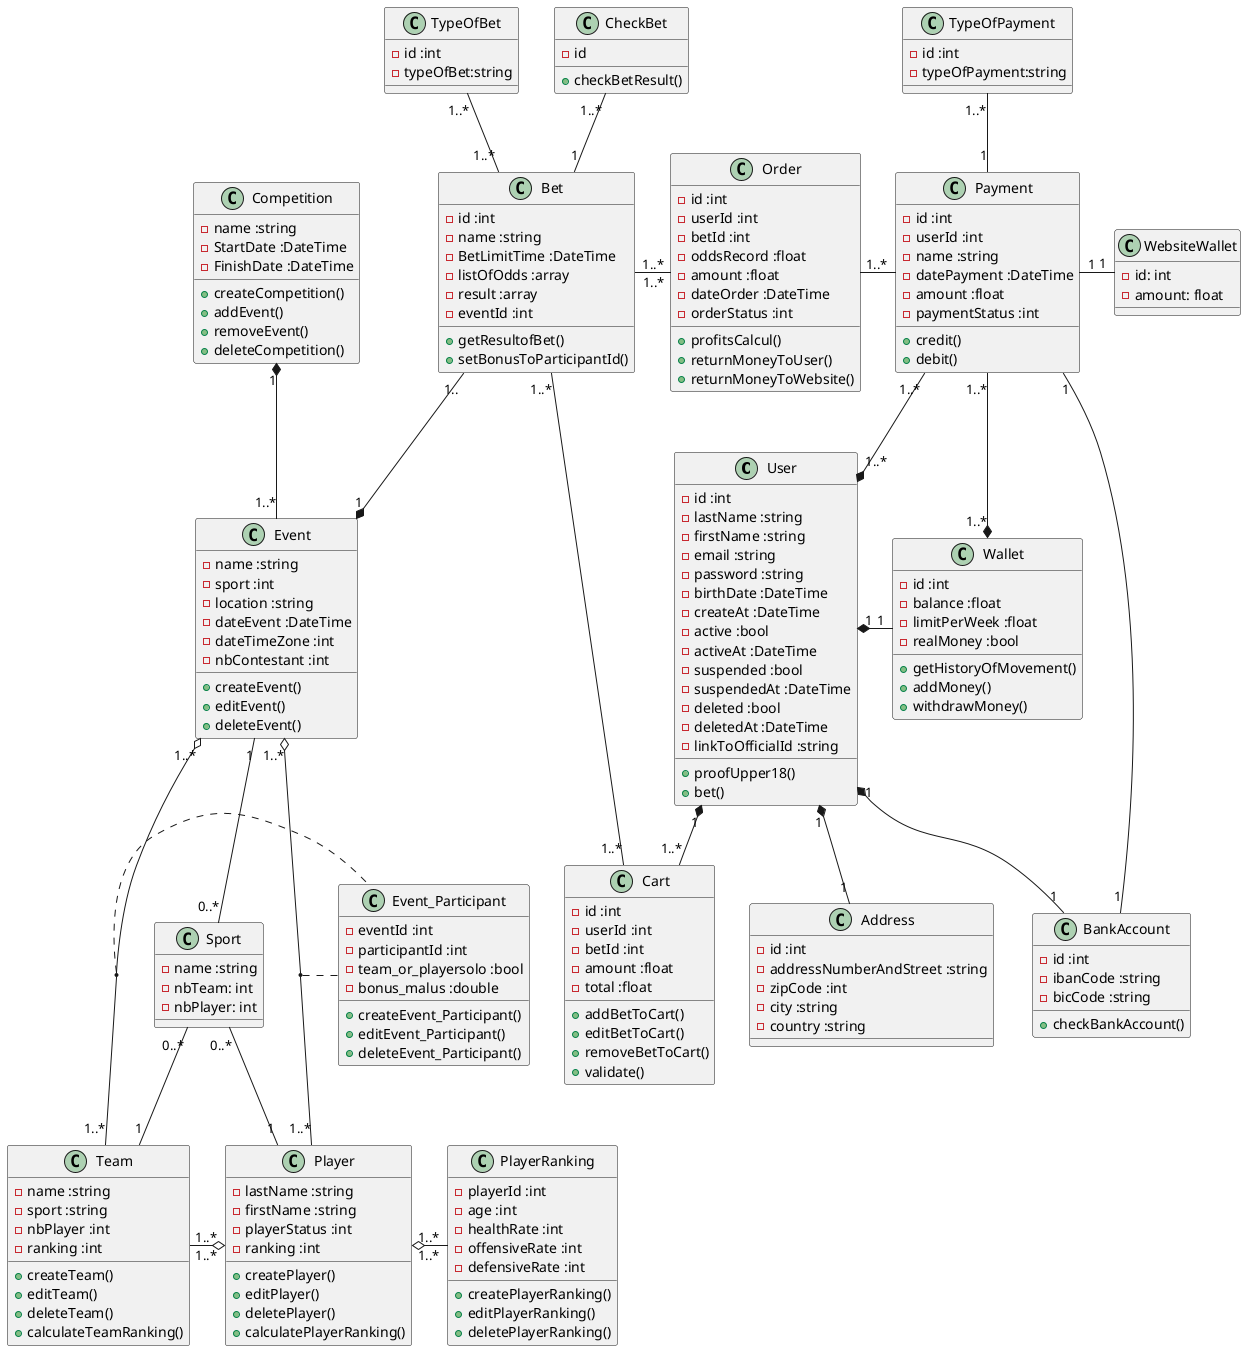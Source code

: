 @startuml parisportif

class User {
    - id :int
    - lastName :string
    - firstName :string
    - email :string
    - password :string
    - birthDate :DateTime
    - createAt :DateTime
    - active :bool
    - activeAt :DateTime
    - suspended :bool
    - suspendedAt :DateTime
    - deleted :bool
    - deletedAt :DateTime
    - linkToOfficialId :string

    + proofUpper18()
    + bet()
}



class Address {
    - id :int
    - addressNumberAndStreet :string
    - zipCode :int
    - city :string
    - country :string
}

class Wallet {
    - id :int
    - balance :float
    - limitPerWeek :float
    - realMoney :bool
    
    + getHistoryOfMovement()
    + addMoney()
    + withdrawMoney()
}


class BankAccount {
    - id :int
    - ibanCode :string
    - bicCode :string

    + checkBankAccount()
}

class WebsiteWallet {
    - id: int
    - amount: float
}


class Cart {
    - id :int
    - userId :int
    - betId :int
    - amount :float
    - total :float

    + addBetToCart()
    + editBetToCart()
    + removeBetToCart()
    + validate()
}


class Order {
    - id :int
    - userId :int
    - betId :int
    - oddsRecord :float
    - amount :float
    - dateOrder :DateTime
    - orderStatus :int

    + profitsCalcul()
    + returnMoneyToUser()
    + returnMoneyToWebsite()
}


class Bet {
    - id :int
    - name :string
    - BetLimitTime :DateTime
    - listOfOdds :array
    - result :array
    - eventId :int

    + getResultofBet()
    + setBonusToParticipantId()
}

class TypeOfBet {
    - id :int
    - typeOfBet:string
}

class CheckBet {
    - id

    + checkBetResult()
}


class Payment {
    - id :int
    - userId :int
    - name :string
    - datePayment :DateTime
    - amount :float
    - paymentStatus :int

    + credit()
    + debit()
}

class TypeOfPayment {
    - id :int
    - typeOfPayment:string

}

class Event {
    - name :string
    - sport :int
    - location :string
    - dateEvent :DateTime
    - dateTimeZone :int
    - nbContestant :int

    + createEvent()
    + editEvent()
    + deleteEvent()
}


class Sport {
    - name :string
    - nbTeam: int
    - nbPlayer: int
}


class Event_Participant {
    - eventId :int
    - participantId :int
    - team_or_playersolo :bool
    - bonus_malus :double

    + createEvent_Participant()
    + editEvent_Participant()
    + deleteEvent_Participant()
}

class Team {
    - name :string
    - sport :string
    - nbPlayer :int
    - ranking :int

    + createTeam()
    + editTeam()
    + deleteTeam()
    + calculateTeamRanking()
}

class Player {
    - lastName :string
    - firstName :string
    - playerStatus :int
    - ranking :int

    + createPlayer()
    + editPlayer()
    + deletePlayer()
    + calculatePlayerRanking()
}

class PlayerRanking {
    - playerId :int
    - age :int
    - healthRate :int
    - offensiveRate :int
    - defensiveRate :int

    + createPlayerRanking()
    + editPlayerRanking()
    + deletePlayerRanking()
}

class Competition {
    - name :string
    - StartDate :DateTime
    - FinishDate :DateTime

    + createCompetition()
    + addEvent()
    + removeEvent()
    + deleteCompetition()
}

User "1" *-- "1" Address
User "1" *-left- "1" Wallet
User "1" *-- "1..*" Cart
User "1" *-- "1" BankAccount
User "1..*" *-- "1..*" Payment

Payment "1..*" -down-* "1..*" Wallet
Payment "1..*" -left- "Order"
Payment "1" -- "1" BankAccount
Payment "1" -right- "1" WebsiteWallet
Payment "1" -up- "1..*" TypeOfPayment

Cart "1..*" -up- "1..*" Bet

Bet "1..*" -right- "1..*" Order
Bet "1..*" -up- "1..*" TypeOfBet
Bet "1" -up- "1..*" CheckBet

Event "1" *-up- "1.." Bet
Event "1..*" -up-* "1" Competition
Event "1" -- "0..*" Sport
Team "1" -up- "0..*" Sport


Event "1..*" o-- "1..*" Team
(Event, Team) .. Event_Participant
Event "1..*" o-- "1..*" Player
(Event, Player) .left. Event_Participant

Player "1..*" o-left- "1..*" Team
Player "1..*" o-right- "1..*" PlayerRanking
Player "1" -up- "0..*" Sport


@enduml

